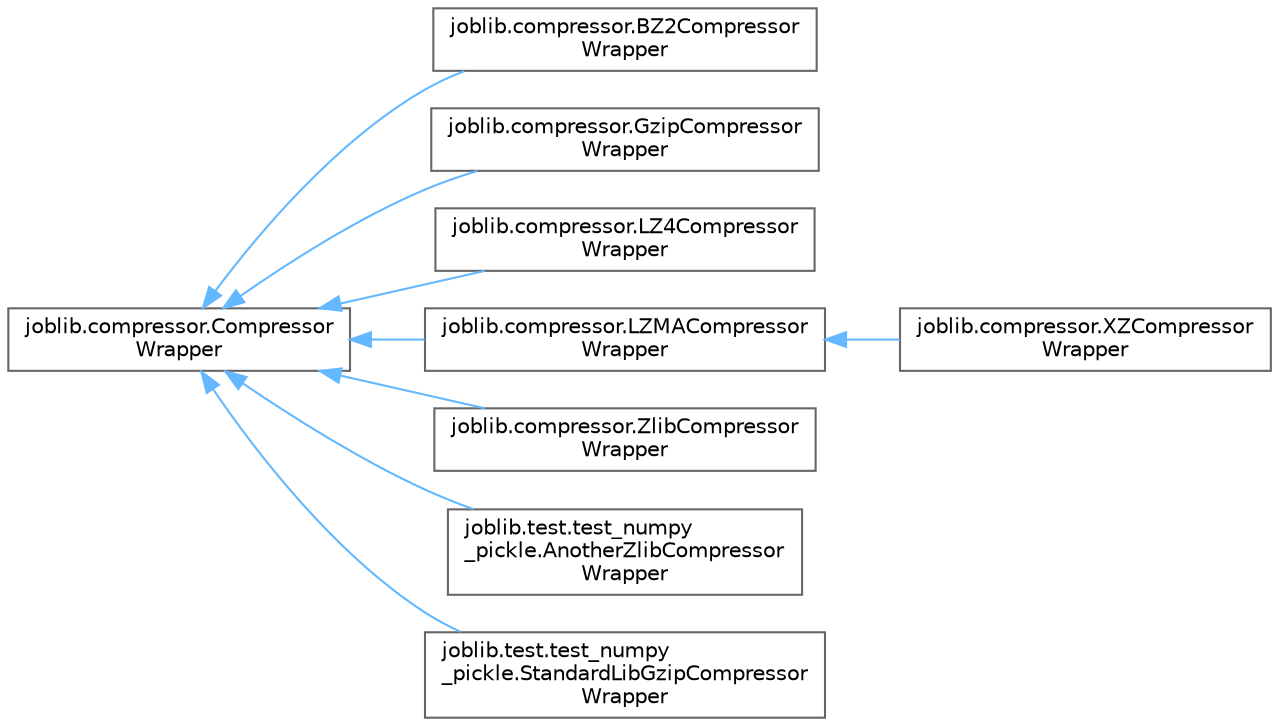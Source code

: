 digraph "Graphical Class Hierarchy"
{
 // LATEX_PDF_SIZE
  bgcolor="transparent";
  edge [fontname=Helvetica,fontsize=10,labelfontname=Helvetica,labelfontsize=10];
  node [fontname=Helvetica,fontsize=10,shape=box,height=0.2,width=0.4];
  rankdir="LR";
  Node0 [id="Node000000",label="joblib.compressor.Compressor\lWrapper",height=0.2,width=0.4,color="grey40", fillcolor="white", style="filled",URL="$dc/d62/classjoblib_1_1compressor_1_1CompressorWrapper.html",tooltip=" "];
  Node0 -> Node1 [id="edge3526_Node000000_Node000001",dir="back",color="steelblue1",style="solid",tooltip=" "];
  Node1 [id="Node000001",label="joblib.compressor.BZ2Compressor\lWrapper",height=0.2,width=0.4,color="grey40", fillcolor="white", style="filled",URL="$d9/d61/classjoblib_1_1compressor_1_1BZ2CompressorWrapper.html",tooltip=" "];
  Node0 -> Node2 [id="edge3527_Node000000_Node000002",dir="back",color="steelblue1",style="solid",tooltip=" "];
  Node2 [id="Node000002",label="joblib.compressor.GzipCompressor\lWrapper",height=0.2,width=0.4,color="grey40", fillcolor="white", style="filled",URL="$db/d43/classjoblib_1_1compressor_1_1GzipCompressorWrapper.html",tooltip=" "];
  Node0 -> Node3 [id="edge3528_Node000000_Node000003",dir="back",color="steelblue1",style="solid",tooltip=" "];
  Node3 [id="Node000003",label="joblib.compressor.LZ4Compressor\lWrapper",height=0.2,width=0.4,color="grey40", fillcolor="white", style="filled",URL="$d5/da7/classjoblib_1_1compressor_1_1LZ4CompressorWrapper.html",tooltip=" "];
  Node0 -> Node4 [id="edge3529_Node000000_Node000004",dir="back",color="steelblue1",style="solid",tooltip=" "];
  Node4 [id="Node000004",label="joblib.compressor.LZMACompressor\lWrapper",height=0.2,width=0.4,color="grey40", fillcolor="white", style="filled",URL="$d9/de5/classjoblib_1_1compressor_1_1LZMACompressorWrapper.html",tooltip=" "];
  Node4 -> Node5 [id="edge3530_Node000004_Node000005",dir="back",color="steelblue1",style="solid",tooltip=" "];
  Node5 [id="Node000005",label="joblib.compressor.XZCompressor\lWrapper",height=0.2,width=0.4,color="grey40", fillcolor="white", style="filled",URL="$df/db5/classjoblib_1_1compressor_1_1XZCompressorWrapper.html",tooltip=" "];
  Node0 -> Node6 [id="edge3531_Node000000_Node000006",dir="back",color="steelblue1",style="solid",tooltip=" "];
  Node6 [id="Node000006",label="joblib.compressor.ZlibCompressor\lWrapper",height=0.2,width=0.4,color="grey40", fillcolor="white", style="filled",URL="$d4/dfc/classjoblib_1_1compressor_1_1ZlibCompressorWrapper.html",tooltip=" "];
  Node0 -> Node7 [id="edge3532_Node000000_Node000007",dir="back",color="steelblue1",style="solid",tooltip=" "];
  Node7 [id="Node000007",label="joblib.test.test_numpy\l_pickle.AnotherZlibCompressor\lWrapper",height=0.2,width=0.4,color="grey40", fillcolor="white", style="filled",URL="$de/d80/classjoblib_1_1test_1_1test__numpy__pickle_1_1AnotherZlibCompressorWrapper.html",tooltip=" "];
  Node0 -> Node8 [id="edge3533_Node000000_Node000008",dir="back",color="steelblue1",style="solid",tooltip=" "];
  Node8 [id="Node000008",label="joblib.test.test_numpy\l_pickle.StandardLibGzipCompressor\lWrapper",height=0.2,width=0.4,color="grey40", fillcolor="white", style="filled",URL="$d1/d35/classjoblib_1_1test_1_1test__numpy__pickle_1_1StandardLibGzipCompressorWrapper.html",tooltip=" "];
}
